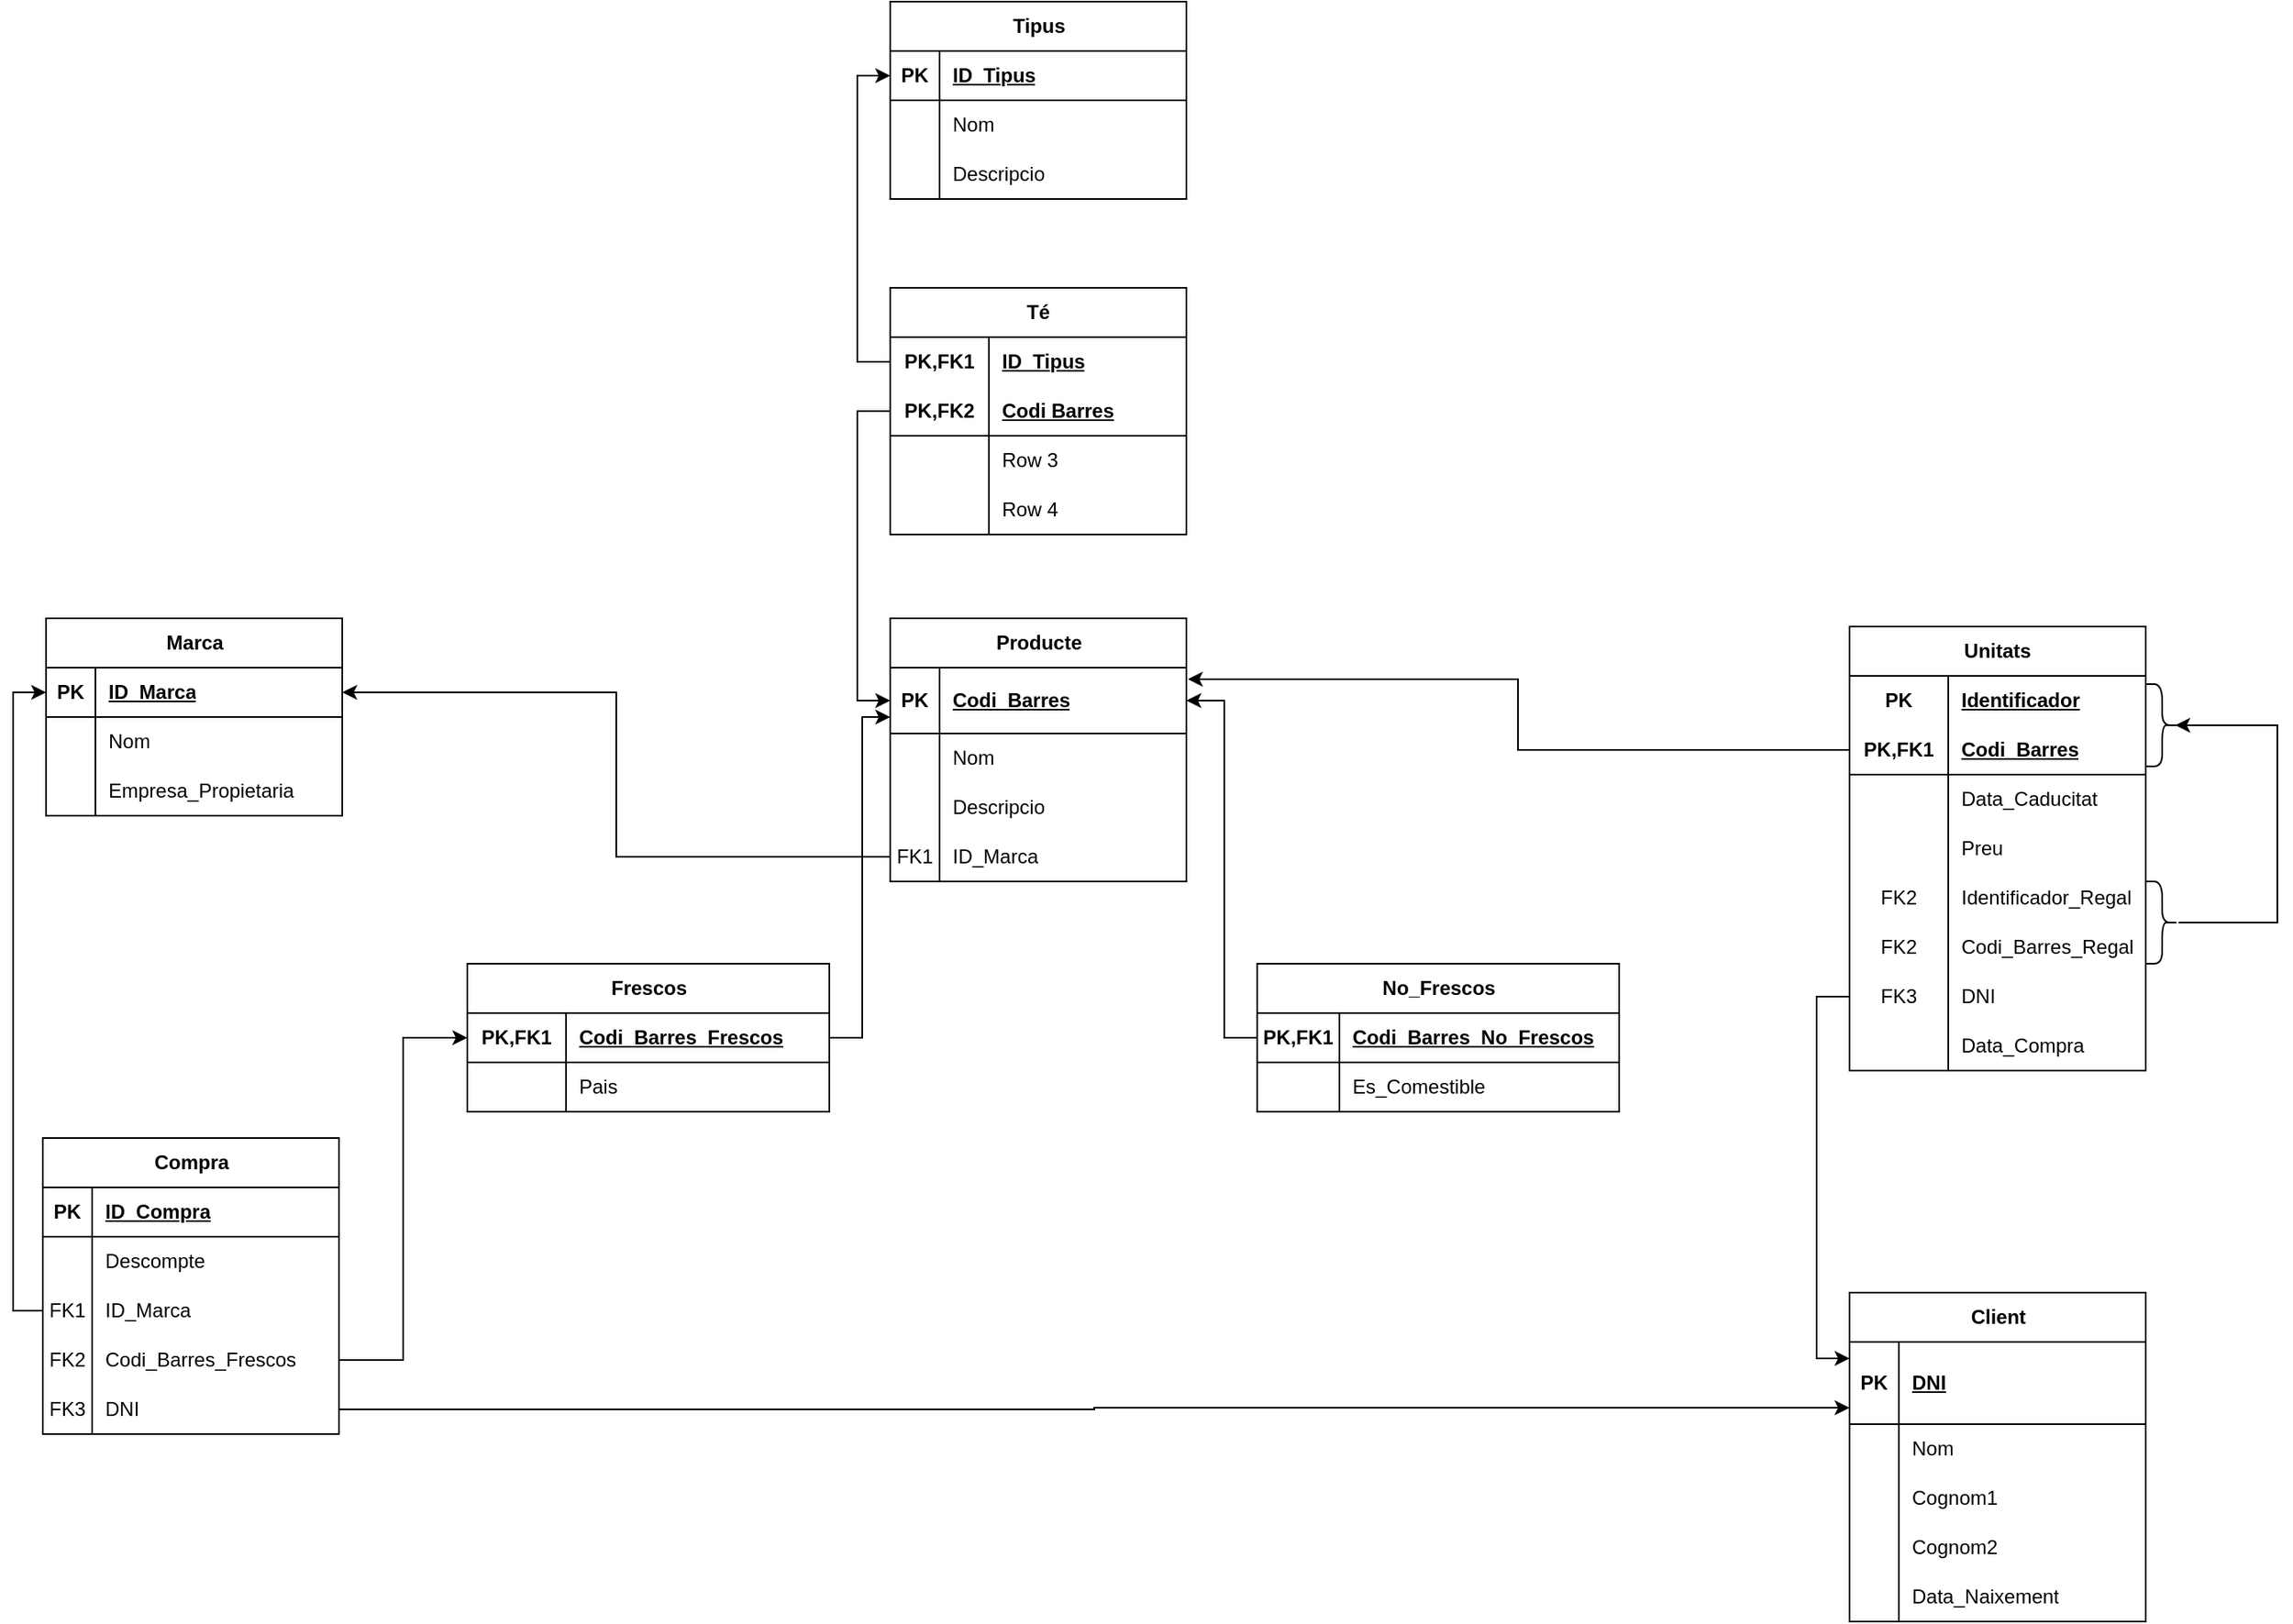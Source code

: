 <mxfile version="24.8.2">
  <diagram name="Página-1" id="UlFKsyFO9SCi6KZvI-PU">
    <mxGraphModel dx="4984" dy="2060" grid="1" gridSize="10" guides="1" tooltips="1" connect="1" arrows="1" fold="1" page="1" pageScale="1" pageWidth="827" pageHeight="1169" math="0" shadow="0">
      <root>
        <mxCell id="0" />
        <mxCell id="1" parent="0" />
        <mxCell id="qUx7Jp6f7C-0r_VuJKi5-1" value="Marca" style="shape=table;startSize=30;container=1;collapsible=1;childLayout=tableLayout;fixedRows=1;rowLines=0;fontStyle=1;align=center;resizeLast=1;html=1;" vertex="1" parent="1">
          <mxGeometry x="224" y="510" width="180" height="120" as="geometry" />
        </mxCell>
        <mxCell id="qUx7Jp6f7C-0r_VuJKi5-2" value="" style="shape=tableRow;horizontal=0;startSize=0;swimlaneHead=0;swimlaneBody=0;fillColor=none;collapsible=0;dropTarget=0;points=[[0,0.5],[1,0.5]];portConstraint=eastwest;top=0;left=0;right=0;bottom=1;" vertex="1" parent="qUx7Jp6f7C-0r_VuJKi5-1">
          <mxGeometry y="30" width="180" height="30" as="geometry" />
        </mxCell>
        <mxCell id="qUx7Jp6f7C-0r_VuJKi5-3" value="PK" style="shape=partialRectangle;connectable=0;fillColor=none;top=0;left=0;bottom=0;right=0;fontStyle=1;overflow=hidden;whiteSpace=wrap;html=1;" vertex="1" parent="qUx7Jp6f7C-0r_VuJKi5-2">
          <mxGeometry width="30" height="30" as="geometry">
            <mxRectangle width="30" height="30" as="alternateBounds" />
          </mxGeometry>
        </mxCell>
        <mxCell id="qUx7Jp6f7C-0r_VuJKi5-4" value="ID_Marca" style="shape=partialRectangle;connectable=0;fillColor=none;top=0;left=0;bottom=0;right=0;align=left;spacingLeft=6;fontStyle=5;overflow=hidden;whiteSpace=wrap;html=1;" vertex="1" parent="qUx7Jp6f7C-0r_VuJKi5-2">
          <mxGeometry x="30" width="150" height="30" as="geometry">
            <mxRectangle width="150" height="30" as="alternateBounds" />
          </mxGeometry>
        </mxCell>
        <mxCell id="qUx7Jp6f7C-0r_VuJKi5-5" value="" style="shape=tableRow;horizontal=0;startSize=0;swimlaneHead=0;swimlaneBody=0;fillColor=none;collapsible=0;dropTarget=0;points=[[0,0.5],[1,0.5]];portConstraint=eastwest;top=0;left=0;right=0;bottom=0;" vertex="1" parent="qUx7Jp6f7C-0r_VuJKi5-1">
          <mxGeometry y="60" width="180" height="30" as="geometry" />
        </mxCell>
        <mxCell id="qUx7Jp6f7C-0r_VuJKi5-6" value="" style="shape=partialRectangle;connectable=0;fillColor=none;top=0;left=0;bottom=0;right=0;editable=1;overflow=hidden;whiteSpace=wrap;html=1;" vertex="1" parent="qUx7Jp6f7C-0r_VuJKi5-5">
          <mxGeometry width="30" height="30" as="geometry">
            <mxRectangle width="30" height="30" as="alternateBounds" />
          </mxGeometry>
        </mxCell>
        <mxCell id="qUx7Jp6f7C-0r_VuJKi5-7" value="Nom" style="shape=partialRectangle;connectable=0;fillColor=none;top=0;left=0;bottom=0;right=0;align=left;spacingLeft=6;overflow=hidden;whiteSpace=wrap;html=1;" vertex="1" parent="qUx7Jp6f7C-0r_VuJKi5-5">
          <mxGeometry x="30" width="150" height="30" as="geometry">
            <mxRectangle width="150" height="30" as="alternateBounds" />
          </mxGeometry>
        </mxCell>
        <mxCell id="qUx7Jp6f7C-0r_VuJKi5-8" value="" style="shape=tableRow;horizontal=0;startSize=0;swimlaneHead=0;swimlaneBody=0;fillColor=none;collapsible=0;dropTarget=0;points=[[0,0.5],[1,0.5]];portConstraint=eastwest;top=0;left=0;right=0;bottom=0;" vertex="1" parent="qUx7Jp6f7C-0r_VuJKi5-1">
          <mxGeometry y="90" width="180" height="30" as="geometry" />
        </mxCell>
        <mxCell id="qUx7Jp6f7C-0r_VuJKi5-9" value="" style="shape=partialRectangle;connectable=0;fillColor=none;top=0;left=0;bottom=0;right=0;editable=1;overflow=hidden;whiteSpace=wrap;html=1;" vertex="1" parent="qUx7Jp6f7C-0r_VuJKi5-8">
          <mxGeometry width="30" height="30" as="geometry">
            <mxRectangle width="30" height="30" as="alternateBounds" />
          </mxGeometry>
        </mxCell>
        <mxCell id="qUx7Jp6f7C-0r_VuJKi5-10" value="Empresa_Propietaria" style="shape=partialRectangle;connectable=0;fillColor=none;top=0;left=0;bottom=0;right=0;align=left;spacingLeft=6;overflow=hidden;whiteSpace=wrap;html=1;" vertex="1" parent="qUx7Jp6f7C-0r_VuJKi5-8">
          <mxGeometry x="30" width="150" height="30" as="geometry">
            <mxRectangle width="150" height="30" as="alternateBounds" />
          </mxGeometry>
        </mxCell>
        <mxCell id="qUx7Jp6f7C-0r_VuJKi5-14" value="Producte" style="shape=table;startSize=30;container=1;collapsible=1;childLayout=tableLayout;fixedRows=1;rowLines=0;fontStyle=1;align=center;resizeLast=1;html=1;" vertex="1" parent="1">
          <mxGeometry x="737" y="510" width="180" height="160.0" as="geometry" />
        </mxCell>
        <mxCell id="qUx7Jp6f7C-0r_VuJKi5-15" value="" style="shape=tableRow;horizontal=0;startSize=0;swimlaneHead=0;swimlaneBody=0;fillColor=none;collapsible=0;dropTarget=0;points=[[0,0.5],[1,0.5]];portConstraint=eastwest;top=0;left=0;right=0;bottom=1;" vertex="1" parent="qUx7Jp6f7C-0r_VuJKi5-14">
          <mxGeometry y="30" width="180" height="40" as="geometry" />
        </mxCell>
        <mxCell id="qUx7Jp6f7C-0r_VuJKi5-16" value="PK" style="shape=partialRectangle;connectable=0;fillColor=none;top=0;left=0;bottom=0;right=0;fontStyle=1;overflow=hidden;whiteSpace=wrap;html=1;" vertex="1" parent="qUx7Jp6f7C-0r_VuJKi5-15">
          <mxGeometry width="30" height="40" as="geometry">
            <mxRectangle width="30" height="40" as="alternateBounds" />
          </mxGeometry>
        </mxCell>
        <mxCell id="qUx7Jp6f7C-0r_VuJKi5-17" value="Codi_Barres" style="shape=partialRectangle;connectable=0;fillColor=none;top=0;left=0;bottom=0;right=0;align=left;spacingLeft=6;fontStyle=5;overflow=hidden;whiteSpace=wrap;html=1;" vertex="1" parent="qUx7Jp6f7C-0r_VuJKi5-15">
          <mxGeometry x="30" width="150" height="40" as="geometry">
            <mxRectangle width="150" height="40" as="alternateBounds" />
          </mxGeometry>
        </mxCell>
        <mxCell id="qUx7Jp6f7C-0r_VuJKi5-18" value="" style="shape=tableRow;horizontal=0;startSize=0;swimlaneHead=0;swimlaneBody=0;fillColor=none;collapsible=0;dropTarget=0;points=[[0,0.5],[1,0.5]];portConstraint=eastwest;top=0;left=0;right=0;bottom=0;" vertex="1" parent="qUx7Jp6f7C-0r_VuJKi5-14">
          <mxGeometry y="70" width="180" height="30" as="geometry" />
        </mxCell>
        <mxCell id="qUx7Jp6f7C-0r_VuJKi5-19" value="" style="shape=partialRectangle;connectable=0;fillColor=none;top=0;left=0;bottom=0;right=0;editable=1;overflow=hidden;whiteSpace=wrap;html=1;" vertex="1" parent="qUx7Jp6f7C-0r_VuJKi5-18">
          <mxGeometry width="30" height="30" as="geometry">
            <mxRectangle width="30" height="30" as="alternateBounds" />
          </mxGeometry>
        </mxCell>
        <mxCell id="qUx7Jp6f7C-0r_VuJKi5-20" value="Nom" style="shape=partialRectangle;connectable=0;fillColor=none;top=0;left=0;bottom=0;right=0;align=left;spacingLeft=6;overflow=hidden;whiteSpace=wrap;html=1;" vertex="1" parent="qUx7Jp6f7C-0r_VuJKi5-18">
          <mxGeometry x="30" width="150" height="30" as="geometry">
            <mxRectangle width="150" height="30" as="alternateBounds" />
          </mxGeometry>
        </mxCell>
        <mxCell id="qUx7Jp6f7C-0r_VuJKi5-21" value="" style="shape=tableRow;horizontal=0;startSize=0;swimlaneHead=0;swimlaneBody=0;fillColor=none;collapsible=0;dropTarget=0;points=[[0,0.5],[1,0.5]];portConstraint=eastwest;top=0;left=0;right=0;bottom=0;" vertex="1" parent="qUx7Jp6f7C-0r_VuJKi5-14">
          <mxGeometry y="100" width="180" height="30" as="geometry" />
        </mxCell>
        <mxCell id="qUx7Jp6f7C-0r_VuJKi5-22" value="" style="shape=partialRectangle;connectable=0;fillColor=none;top=0;left=0;bottom=0;right=0;editable=1;overflow=hidden;whiteSpace=wrap;html=1;" vertex="1" parent="qUx7Jp6f7C-0r_VuJKi5-21">
          <mxGeometry width="30" height="30" as="geometry">
            <mxRectangle width="30" height="30" as="alternateBounds" />
          </mxGeometry>
        </mxCell>
        <mxCell id="qUx7Jp6f7C-0r_VuJKi5-23" value="Descripcio" style="shape=partialRectangle;connectable=0;fillColor=none;top=0;left=0;bottom=0;right=0;align=left;spacingLeft=6;overflow=hidden;whiteSpace=wrap;html=1;" vertex="1" parent="qUx7Jp6f7C-0r_VuJKi5-21">
          <mxGeometry x="30" width="150" height="30" as="geometry">
            <mxRectangle width="150" height="30" as="alternateBounds" />
          </mxGeometry>
        </mxCell>
        <mxCell id="qUx7Jp6f7C-0r_VuJKi5-27" value="" style="shape=tableRow;horizontal=0;startSize=0;swimlaneHead=0;swimlaneBody=0;fillColor=none;collapsible=0;dropTarget=0;points=[[0,0.5],[1,0.5]];portConstraint=eastwest;top=0;left=0;right=0;bottom=0;" vertex="1" parent="qUx7Jp6f7C-0r_VuJKi5-14">
          <mxGeometry y="130" width="180" height="30" as="geometry" />
        </mxCell>
        <mxCell id="qUx7Jp6f7C-0r_VuJKi5-28" value="FK1" style="shape=partialRectangle;connectable=0;fillColor=none;top=0;left=0;bottom=0;right=0;editable=1;overflow=hidden;whiteSpace=wrap;html=1;" vertex="1" parent="qUx7Jp6f7C-0r_VuJKi5-27">
          <mxGeometry width="30" height="30" as="geometry">
            <mxRectangle width="30" height="30" as="alternateBounds" />
          </mxGeometry>
        </mxCell>
        <mxCell id="qUx7Jp6f7C-0r_VuJKi5-29" value="ID_Marca" style="shape=partialRectangle;connectable=0;fillColor=none;top=0;left=0;bottom=0;right=0;align=left;spacingLeft=6;overflow=hidden;whiteSpace=wrap;html=1;" vertex="1" parent="qUx7Jp6f7C-0r_VuJKi5-27">
          <mxGeometry x="30" width="150" height="30" as="geometry">
            <mxRectangle width="150" height="30" as="alternateBounds" />
          </mxGeometry>
        </mxCell>
        <mxCell id="qUx7Jp6f7C-0r_VuJKi5-30" style="edgeStyle=orthogonalEdgeStyle;rounded=0;orthogonalLoop=1;jettySize=auto;html=1;entryX=1;entryY=0.5;entryDx=0;entryDy=0;" edge="1" parent="1" source="qUx7Jp6f7C-0r_VuJKi5-27" target="qUx7Jp6f7C-0r_VuJKi5-2">
          <mxGeometry relative="1" as="geometry" />
        </mxCell>
        <mxCell id="qUx7Jp6f7C-0r_VuJKi5-31" value="Tipus" style="shape=table;startSize=30;container=1;collapsible=1;childLayout=tableLayout;fixedRows=1;rowLines=0;fontStyle=1;align=center;resizeLast=1;html=1;" vertex="1" parent="1">
          <mxGeometry x="737" y="135" width="180" height="120" as="geometry" />
        </mxCell>
        <mxCell id="qUx7Jp6f7C-0r_VuJKi5-32" value="" style="shape=tableRow;horizontal=0;startSize=0;swimlaneHead=0;swimlaneBody=0;fillColor=none;collapsible=0;dropTarget=0;points=[[0,0.5],[1,0.5]];portConstraint=eastwest;top=0;left=0;right=0;bottom=1;" vertex="1" parent="qUx7Jp6f7C-0r_VuJKi5-31">
          <mxGeometry y="30" width="180" height="30" as="geometry" />
        </mxCell>
        <mxCell id="qUx7Jp6f7C-0r_VuJKi5-33" value="PK" style="shape=partialRectangle;connectable=0;fillColor=none;top=0;left=0;bottom=0;right=0;fontStyle=1;overflow=hidden;whiteSpace=wrap;html=1;" vertex="1" parent="qUx7Jp6f7C-0r_VuJKi5-32">
          <mxGeometry width="30" height="30" as="geometry">
            <mxRectangle width="30" height="30" as="alternateBounds" />
          </mxGeometry>
        </mxCell>
        <mxCell id="qUx7Jp6f7C-0r_VuJKi5-34" value="ID_Tipus" style="shape=partialRectangle;connectable=0;fillColor=none;top=0;left=0;bottom=0;right=0;align=left;spacingLeft=6;fontStyle=5;overflow=hidden;whiteSpace=wrap;html=1;" vertex="1" parent="qUx7Jp6f7C-0r_VuJKi5-32">
          <mxGeometry x="30" width="150" height="30" as="geometry">
            <mxRectangle width="150" height="30" as="alternateBounds" />
          </mxGeometry>
        </mxCell>
        <mxCell id="qUx7Jp6f7C-0r_VuJKi5-35" value="" style="shape=tableRow;horizontal=0;startSize=0;swimlaneHead=0;swimlaneBody=0;fillColor=none;collapsible=0;dropTarget=0;points=[[0,0.5],[1,0.5]];portConstraint=eastwest;top=0;left=0;right=0;bottom=0;" vertex="1" parent="qUx7Jp6f7C-0r_VuJKi5-31">
          <mxGeometry y="60" width="180" height="30" as="geometry" />
        </mxCell>
        <mxCell id="qUx7Jp6f7C-0r_VuJKi5-36" value="" style="shape=partialRectangle;connectable=0;fillColor=none;top=0;left=0;bottom=0;right=0;editable=1;overflow=hidden;whiteSpace=wrap;html=1;" vertex="1" parent="qUx7Jp6f7C-0r_VuJKi5-35">
          <mxGeometry width="30" height="30" as="geometry">
            <mxRectangle width="30" height="30" as="alternateBounds" />
          </mxGeometry>
        </mxCell>
        <mxCell id="qUx7Jp6f7C-0r_VuJKi5-37" value="Nom" style="shape=partialRectangle;connectable=0;fillColor=none;top=0;left=0;bottom=0;right=0;align=left;spacingLeft=6;overflow=hidden;whiteSpace=wrap;html=1;" vertex="1" parent="qUx7Jp6f7C-0r_VuJKi5-35">
          <mxGeometry x="30" width="150" height="30" as="geometry">
            <mxRectangle width="150" height="30" as="alternateBounds" />
          </mxGeometry>
        </mxCell>
        <mxCell id="qUx7Jp6f7C-0r_VuJKi5-38" value="" style="shape=tableRow;horizontal=0;startSize=0;swimlaneHead=0;swimlaneBody=0;fillColor=none;collapsible=0;dropTarget=0;points=[[0,0.5],[1,0.5]];portConstraint=eastwest;top=0;left=0;right=0;bottom=0;" vertex="1" parent="qUx7Jp6f7C-0r_VuJKi5-31">
          <mxGeometry y="90" width="180" height="30" as="geometry" />
        </mxCell>
        <mxCell id="qUx7Jp6f7C-0r_VuJKi5-39" value="" style="shape=partialRectangle;connectable=0;fillColor=none;top=0;left=0;bottom=0;right=0;editable=1;overflow=hidden;whiteSpace=wrap;html=1;" vertex="1" parent="qUx7Jp6f7C-0r_VuJKi5-38">
          <mxGeometry width="30" height="30" as="geometry">
            <mxRectangle width="30" height="30" as="alternateBounds" />
          </mxGeometry>
        </mxCell>
        <mxCell id="qUx7Jp6f7C-0r_VuJKi5-40" value="Descripcio" style="shape=partialRectangle;connectable=0;fillColor=none;top=0;left=0;bottom=0;right=0;align=left;spacingLeft=6;overflow=hidden;whiteSpace=wrap;html=1;" vertex="1" parent="qUx7Jp6f7C-0r_VuJKi5-38">
          <mxGeometry x="30" width="150" height="30" as="geometry">
            <mxRectangle width="150" height="30" as="alternateBounds" />
          </mxGeometry>
        </mxCell>
        <mxCell id="qUx7Jp6f7C-0r_VuJKi5-44" value="Té" style="shape=table;startSize=30;container=1;collapsible=1;childLayout=tableLayout;fixedRows=1;rowLines=0;fontStyle=1;align=center;resizeLast=1;html=1;whiteSpace=wrap;" vertex="1" parent="1">
          <mxGeometry x="737" y="309" width="180" height="150" as="geometry" />
        </mxCell>
        <mxCell id="qUx7Jp6f7C-0r_VuJKi5-45" value="" style="shape=tableRow;horizontal=0;startSize=0;swimlaneHead=0;swimlaneBody=0;fillColor=none;collapsible=0;dropTarget=0;points=[[0,0.5],[1,0.5]];portConstraint=eastwest;top=0;left=0;right=0;bottom=0;html=1;" vertex="1" parent="qUx7Jp6f7C-0r_VuJKi5-44">
          <mxGeometry y="30" width="180" height="30" as="geometry" />
        </mxCell>
        <mxCell id="qUx7Jp6f7C-0r_VuJKi5-46" value="PK,FK1" style="shape=partialRectangle;connectable=0;fillColor=none;top=0;left=0;bottom=0;right=0;fontStyle=1;overflow=hidden;html=1;whiteSpace=wrap;" vertex="1" parent="qUx7Jp6f7C-0r_VuJKi5-45">
          <mxGeometry width="60" height="30" as="geometry">
            <mxRectangle width="60" height="30" as="alternateBounds" />
          </mxGeometry>
        </mxCell>
        <mxCell id="qUx7Jp6f7C-0r_VuJKi5-47" value="ID_Tipus" style="shape=partialRectangle;connectable=0;fillColor=none;top=0;left=0;bottom=0;right=0;align=left;spacingLeft=6;fontStyle=5;overflow=hidden;html=1;whiteSpace=wrap;" vertex="1" parent="qUx7Jp6f7C-0r_VuJKi5-45">
          <mxGeometry x="60" width="120" height="30" as="geometry">
            <mxRectangle width="120" height="30" as="alternateBounds" />
          </mxGeometry>
        </mxCell>
        <mxCell id="qUx7Jp6f7C-0r_VuJKi5-48" value="" style="shape=tableRow;horizontal=0;startSize=0;swimlaneHead=0;swimlaneBody=0;fillColor=none;collapsible=0;dropTarget=0;points=[[0,0.5],[1,0.5]];portConstraint=eastwest;top=0;left=0;right=0;bottom=1;html=1;" vertex="1" parent="qUx7Jp6f7C-0r_VuJKi5-44">
          <mxGeometry y="60" width="180" height="30" as="geometry" />
        </mxCell>
        <mxCell id="qUx7Jp6f7C-0r_VuJKi5-49" value="PK,FK2" style="shape=partialRectangle;connectable=0;fillColor=none;top=0;left=0;bottom=0;right=0;fontStyle=1;overflow=hidden;html=1;whiteSpace=wrap;" vertex="1" parent="qUx7Jp6f7C-0r_VuJKi5-48">
          <mxGeometry width="60" height="30" as="geometry">
            <mxRectangle width="60" height="30" as="alternateBounds" />
          </mxGeometry>
        </mxCell>
        <mxCell id="qUx7Jp6f7C-0r_VuJKi5-50" value="Codi Barres" style="shape=partialRectangle;connectable=0;fillColor=none;top=0;left=0;bottom=0;right=0;align=left;spacingLeft=6;fontStyle=5;overflow=hidden;html=1;whiteSpace=wrap;" vertex="1" parent="qUx7Jp6f7C-0r_VuJKi5-48">
          <mxGeometry x="60" width="120" height="30" as="geometry">
            <mxRectangle width="120" height="30" as="alternateBounds" />
          </mxGeometry>
        </mxCell>
        <mxCell id="qUx7Jp6f7C-0r_VuJKi5-51" value="" style="shape=tableRow;horizontal=0;startSize=0;swimlaneHead=0;swimlaneBody=0;fillColor=none;collapsible=0;dropTarget=0;points=[[0,0.5],[1,0.5]];portConstraint=eastwest;top=0;left=0;right=0;bottom=0;html=1;" vertex="1" parent="qUx7Jp6f7C-0r_VuJKi5-44">
          <mxGeometry y="90" width="180" height="30" as="geometry" />
        </mxCell>
        <mxCell id="qUx7Jp6f7C-0r_VuJKi5-52" value="" style="shape=partialRectangle;connectable=0;fillColor=none;top=0;left=0;bottom=0;right=0;editable=1;overflow=hidden;html=1;whiteSpace=wrap;" vertex="1" parent="qUx7Jp6f7C-0r_VuJKi5-51">
          <mxGeometry width="60" height="30" as="geometry">
            <mxRectangle width="60" height="30" as="alternateBounds" />
          </mxGeometry>
        </mxCell>
        <mxCell id="qUx7Jp6f7C-0r_VuJKi5-53" value="Row 3" style="shape=partialRectangle;connectable=0;fillColor=none;top=0;left=0;bottom=0;right=0;align=left;spacingLeft=6;overflow=hidden;html=1;whiteSpace=wrap;" vertex="1" parent="qUx7Jp6f7C-0r_VuJKi5-51">
          <mxGeometry x="60" width="120" height="30" as="geometry">
            <mxRectangle width="120" height="30" as="alternateBounds" />
          </mxGeometry>
        </mxCell>
        <mxCell id="qUx7Jp6f7C-0r_VuJKi5-54" value="" style="shape=tableRow;horizontal=0;startSize=0;swimlaneHead=0;swimlaneBody=0;fillColor=none;collapsible=0;dropTarget=0;points=[[0,0.5],[1,0.5]];portConstraint=eastwest;top=0;left=0;right=0;bottom=0;html=1;" vertex="1" parent="qUx7Jp6f7C-0r_VuJKi5-44">
          <mxGeometry y="120" width="180" height="30" as="geometry" />
        </mxCell>
        <mxCell id="qUx7Jp6f7C-0r_VuJKi5-55" value="" style="shape=partialRectangle;connectable=0;fillColor=none;top=0;left=0;bottom=0;right=0;editable=1;overflow=hidden;html=1;whiteSpace=wrap;" vertex="1" parent="qUx7Jp6f7C-0r_VuJKi5-54">
          <mxGeometry width="60" height="30" as="geometry">
            <mxRectangle width="60" height="30" as="alternateBounds" />
          </mxGeometry>
        </mxCell>
        <mxCell id="qUx7Jp6f7C-0r_VuJKi5-56" value="Row 4" style="shape=partialRectangle;connectable=0;fillColor=none;top=0;left=0;bottom=0;right=0;align=left;spacingLeft=6;overflow=hidden;html=1;whiteSpace=wrap;" vertex="1" parent="qUx7Jp6f7C-0r_VuJKi5-54">
          <mxGeometry x="60" width="120" height="30" as="geometry">
            <mxRectangle width="120" height="30" as="alternateBounds" />
          </mxGeometry>
        </mxCell>
        <mxCell id="qUx7Jp6f7C-0r_VuJKi5-57" style="edgeStyle=orthogonalEdgeStyle;rounded=0;orthogonalLoop=1;jettySize=auto;html=1;entryX=0;entryY=0.5;entryDx=0;entryDy=0;" edge="1" parent="1" source="qUx7Jp6f7C-0r_VuJKi5-45" target="qUx7Jp6f7C-0r_VuJKi5-32">
          <mxGeometry relative="1" as="geometry" />
        </mxCell>
        <mxCell id="qUx7Jp6f7C-0r_VuJKi5-59" value="Frescos" style="shape=table;startSize=30;container=1;collapsible=1;childLayout=tableLayout;fixedRows=1;rowLines=0;fontStyle=1;align=center;resizeLast=1;html=1;" vertex="1" parent="1">
          <mxGeometry x="480" y="720" width="220" height="90" as="geometry" />
        </mxCell>
        <mxCell id="qUx7Jp6f7C-0r_VuJKi5-60" value="" style="shape=tableRow;horizontal=0;startSize=0;swimlaneHead=0;swimlaneBody=0;fillColor=none;collapsible=0;dropTarget=0;points=[[0,0.5],[1,0.5]];portConstraint=eastwest;top=0;left=0;right=0;bottom=1;" vertex="1" parent="qUx7Jp6f7C-0r_VuJKi5-59">
          <mxGeometry y="30" width="220" height="30" as="geometry" />
        </mxCell>
        <mxCell id="qUx7Jp6f7C-0r_VuJKi5-61" value="PK,FK1" style="shape=partialRectangle;connectable=0;fillColor=none;top=0;left=0;bottom=0;right=0;fontStyle=1;overflow=hidden;whiteSpace=wrap;html=1;" vertex="1" parent="qUx7Jp6f7C-0r_VuJKi5-60">
          <mxGeometry width="60" height="30" as="geometry">
            <mxRectangle width="60" height="30" as="alternateBounds" />
          </mxGeometry>
        </mxCell>
        <mxCell id="qUx7Jp6f7C-0r_VuJKi5-62" value="Codi_Barres_Frescos" style="shape=partialRectangle;connectable=0;fillColor=none;top=0;left=0;bottom=0;right=0;align=left;spacingLeft=6;fontStyle=5;overflow=hidden;whiteSpace=wrap;html=1;" vertex="1" parent="qUx7Jp6f7C-0r_VuJKi5-60">
          <mxGeometry x="60" width="160" height="30" as="geometry">
            <mxRectangle width="160" height="30" as="alternateBounds" />
          </mxGeometry>
        </mxCell>
        <mxCell id="qUx7Jp6f7C-0r_VuJKi5-63" value="" style="shape=tableRow;horizontal=0;startSize=0;swimlaneHead=0;swimlaneBody=0;fillColor=none;collapsible=0;dropTarget=0;points=[[0,0.5],[1,0.5]];portConstraint=eastwest;top=0;left=0;right=0;bottom=0;" vertex="1" parent="qUx7Jp6f7C-0r_VuJKi5-59">
          <mxGeometry y="60" width="220" height="30" as="geometry" />
        </mxCell>
        <mxCell id="qUx7Jp6f7C-0r_VuJKi5-64" value="" style="shape=partialRectangle;connectable=0;fillColor=none;top=0;left=0;bottom=0;right=0;editable=1;overflow=hidden;whiteSpace=wrap;html=1;" vertex="1" parent="qUx7Jp6f7C-0r_VuJKi5-63">
          <mxGeometry width="60" height="30" as="geometry">
            <mxRectangle width="60" height="30" as="alternateBounds" />
          </mxGeometry>
        </mxCell>
        <mxCell id="qUx7Jp6f7C-0r_VuJKi5-65" value="Pais" style="shape=partialRectangle;connectable=0;fillColor=none;top=0;left=0;bottom=0;right=0;align=left;spacingLeft=6;overflow=hidden;whiteSpace=wrap;html=1;" vertex="1" parent="qUx7Jp6f7C-0r_VuJKi5-63">
          <mxGeometry x="60" width="160" height="30" as="geometry">
            <mxRectangle width="160" height="30" as="alternateBounds" />
          </mxGeometry>
        </mxCell>
        <mxCell id="qUx7Jp6f7C-0r_VuJKi5-105" style="edgeStyle=orthogonalEdgeStyle;rounded=0;orthogonalLoop=1;jettySize=auto;html=1;entryX=1;entryY=0.5;entryDx=0;entryDy=0;" edge="1" parent="1" source="qUx7Jp6f7C-0r_VuJKi5-85" target="qUx7Jp6f7C-0r_VuJKi5-15">
          <mxGeometry relative="1" as="geometry">
            <Array as="points">
              <mxPoint x="940" y="765" />
              <mxPoint x="940" y="560" />
            </Array>
          </mxGeometry>
        </mxCell>
        <mxCell id="qUx7Jp6f7C-0r_VuJKi5-85" value="No_Frescos" style="shape=table;startSize=30;container=1;collapsible=1;childLayout=tableLayout;fixedRows=1;rowLines=0;fontStyle=1;align=center;resizeLast=1;html=1;" vertex="1" parent="1">
          <mxGeometry x="960" y="720" width="220" height="90" as="geometry" />
        </mxCell>
        <mxCell id="qUx7Jp6f7C-0r_VuJKi5-86" value="" style="shape=tableRow;horizontal=0;startSize=0;swimlaneHead=0;swimlaneBody=0;fillColor=none;collapsible=0;dropTarget=0;points=[[0,0.5],[1,0.5]];portConstraint=eastwest;top=0;left=0;right=0;bottom=1;" vertex="1" parent="qUx7Jp6f7C-0r_VuJKi5-85">
          <mxGeometry y="30" width="220" height="30" as="geometry" />
        </mxCell>
        <mxCell id="qUx7Jp6f7C-0r_VuJKi5-87" value="PK,FK1" style="shape=partialRectangle;connectable=0;fillColor=none;top=0;left=0;bottom=0;right=0;fontStyle=1;overflow=hidden;whiteSpace=wrap;html=1;" vertex="1" parent="qUx7Jp6f7C-0r_VuJKi5-86">
          <mxGeometry width="50.0" height="30" as="geometry">
            <mxRectangle width="50.0" height="30" as="alternateBounds" />
          </mxGeometry>
        </mxCell>
        <mxCell id="qUx7Jp6f7C-0r_VuJKi5-88" value="Codi_Barres_No_Frescos" style="shape=partialRectangle;connectable=0;fillColor=none;top=0;left=0;bottom=0;right=0;align=left;spacingLeft=6;fontStyle=5;overflow=hidden;whiteSpace=wrap;html=1;" vertex="1" parent="qUx7Jp6f7C-0r_VuJKi5-86">
          <mxGeometry x="50.0" width="170.0" height="30" as="geometry">
            <mxRectangle width="170.0" height="30" as="alternateBounds" />
          </mxGeometry>
        </mxCell>
        <mxCell id="qUx7Jp6f7C-0r_VuJKi5-89" value="" style="shape=tableRow;horizontal=0;startSize=0;swimlaneHead=0;swimlaneBody=0;fillColor=none;collapsible=0;dropTarget=0;points=[[0,0.5],[1,0.5]];portConstraint=eastwest;top=0;left=0;right=0;bottom=0;" vertex="1" parent="qUx7Jp6f7C-0r_VuJKi5-85">
          <mxGeometry y="60" width="220" height="30" as="geometry" />
        </mxCell>
        <mxCell id="qUx7Jp6f7C-0r_VuJKi5-90" value="" style="shape=partialRectangle;connectable=0;fillColor=none;top=0;left=0;bottom=0;right=0;editable=1;overflow=hidden;whiteSpace=wrap;html=1;" vertex="1" parent="qUx7Jp6f7C-0r_VuJKi5-89">
          <mxGeometry width="50.0" height="30" as="geometry">
            <mxRectangle width="50.0" height="30" as="alternateBounds" />
          </mxGeometry>
        </mxCell>
        <mxCell id="qUx7Jp6f7C-0r_VuJKi5-91" value="Es_Comestible" style="shape=partialRectangle;connectable=0;fillColor=none;top=0;left=0;bottom=0;right=0;align=left;spacingLeft=6;overflow=hidden;whiteSpace=wrap;html=1;" vertex="1" parent="qUx7Jp6f7C-0r_VuJKi5-89">
          <mxGeometry x="50.0" width="170.0" height="30" as="geometry">
            <mxRectangle width="170.0" height="30" as="alternateBounds" />
          </mxGeometry>
        </mxCell>
        <mxCell id="qUx7Jp6f7C-0r_VuJKi5-103" style="edgeStyle=orthogonalEdgeStyle;rounded=0;orthogonalLoop=1;jettySize=auto;html=1;" edge="1" parent="1" source="qUx7Jp6f7C-0r_VuJKi5-60" target="qUx7Jp6f7C-0r_VuJKi5-15">
          <mxGeometry relative="1" as="geometry">
            <Array as="points">
              <mxPoint x="720" y="765" />
              <mxPoint x="720" y="570" />
            </Array>
          </mxGeometry>
        </mxCell>
        <mxCell id="qUx7Jp6f7C-0r_VuJKi5-104" style="edgeStyle=orthogonalEdgeStyle;rounded=0;orthogonalLoop=1;jettySize=auto;html=1;entryX=0;entryY=0.5;entryDx=0;entryDy=0;" edge="1" parent="1" source="qUx7Jp6f7C-0r_VuJKi5-48" target="qUx7Jp6f7C-0r_VuJKi5-15">
          <mxGeometry relative="1" as="geometry" />
        </mxCell>
        <mxCell id="qUx7Jp6f7C-0r_VuJKi5-120" value="Unitats" style="shape=table;startSize=30;container=1;collapsible=1;childLayout=tableLayout;fixedRows=1;rowLines=0;fontStyle=1;align=center;resizeLast=1;html=1;whiteSpace=wrap;" vertex="1" parent="1">
          <mxGeometry x="1320" y="515" width="180" height="270" as="geometry" />
        </mxCell>
        <mxCell id="qUx7Jp6f7C-0r_VuJKi5-121" value="" style="shape=tableRow;horizontal=0;startSize=0;swimlaneHead=0;swimlaneBody=0;fillColor=none;collapsible=0;dropTarget=0;points=[[0,0.5],[1,0.5]];portConstraint=eastwest;top=0;left=0;right=0;bottom=0;html=1;" vertex="1" parent="qUx7Jp6f7C-0r_VuJKi5-120">
          <mxGeometry y="30" width="180" height="30" as="geometry" />
        </mxCell>
        <mxCell id="qUx7Jp6f7C-0r_VuJKi5-122" value="PK" style="shape=partialRectangle;connectable=0;fillColor=none;top=0;left=0;bottom=0;right=0;fontStyle=1;overflow=hidden;html=1;whiteSpace=wrap;" vertex="1" parent="qUx7Jp6f7C-0r_VuJKi5-121">
          <mxGeometry width="60" height="30" as="geometry">
            <mxRectangle width="60" height="30" as="alternateBounds" />
          </mxGeometry>
        </mxCell>
        <mxCell id="qUx7Jp6f7C-0r_VuJKi5-123" value="Identificador" style="shape=partialRectangle;connectable=0;fillColor=none;top=0;left=0;bottom=0;right=0;align=left;spacingLeft=6;fontStyle=5;overflow=hidden;html=1;whiteSpace=wrap;" vertex="1" parent="qUx7Jp6f7C-0r_VuJKi5-121">
          <mxGeometry x="60" width="120" height="30" as="geometry">
            <mxRectangle width="120" height="30" as="alternateBounds" />
          </mxGeometry>
        </mxCell>
        <mxCell id="qUx7Jp6f7C-0r_VuJKi5-124" value="" style="shape=tableRow;horizontal=0;startSize=0;swimlaneHead=0;swimlaneBody=0;fillColor=none;collapsible=0;dropTarget=0;points=[[0,0.5],[1,0.5]];portConstraint=eastwest;top=0;left=0;right=0;bottom=1;html=1;" vertex="1" parent="qUx7Jp6f7C-0r_VuJKi5-120">
          <mxGeometry y="60" width="180" height="30" as="geometry" />
        </mxCell>
        <mxCell id="qUx7Jp6f7C-0r_VuJKi5-125" value="PK,FK1" style="shape=partialRectangle;connectable=0;fillColor=none;top=0;left=0;bottom=0;right=0;fontStyle=1;overflow=hidden;html=1;whiteSpace=wrap;" vertex="1" parent="qUx7Jp6f7C-0r_VuJKi5-124">
          <mxGeometry width="60" height="30" as="geometry">
            <mxRectangle width="60" height="30" as="alternateBounds" />
          </mxGeometry>
        </mxCell>
        <mxCell id="qUx7Jp6f7C-0r_VuJKi5-126" value="Codi_Barres" style="shape=partialRectangle;connectable=0;fillColor=none;top=0;left=0;bottom=0;right=0;align=left;spacingLeft=6;fontStyle=5;overflow=hidden;html=1;whiteSpace=wrap;" vertex="1" parent="qUx7Jp6f7C-0r_VuJKi5-124">
          <mxGeometry x="60" width="120" height="30" as="geometry">
            <mxRectangle width="120" height="30" as="alternateBounds" />
          </mxGeometry>
        </mxCell>
        <mxCell id="qUx7Jp6f7C-0r_VuJKi5-127" value="" style="shape=tableRow;horizontal=0;startSize=0;swimlaneHead=0;swimlaneBody=0;fillColor=none;collapsible=0;dropTarget=0;points=[[0,0.5],[1,0.5]];portConstraint=eastwest;top=0;left=0;right=0;bottom=0;html=1;" vertex="1" parent="qUx7Jp6f7C-0r_VuJKi5-120">
          <mxGeometry y="90" width="180" height="30" as="geometry" />
        </mxCell>
        <mxCell id="qUx7Jp6f7C-0r_VuJKi5-128" value="" style="shape=partialRectangle;connectable=0;fillColor=none;top=0;left=0;bottom=0;right=0;editable=1;overflow=hidden;html=1;whiteSpace=wrap;" vertex="1" parent="qUx7Jp6f7C-0r_VuJKi5-127">
          <mxGeometry width="60" height="30" as="geometry">
            <mxRectangle width="60" height="30" as="alternateBounds" />
          </mxGeometry>
        </mxCell>
        <mxCell id="qUx7Jp6f7C-0r_VuJKi5-129" value="Data_Caducitat" style="shape=partialRectangle;connectable=0;fillColor=none;top=0;left=0;bottom=0;right=0;align=left;spacingLeft=6;overflow=hidden;html=1;whiteSpace=wrap;" vertex="1" parent="qUx7Jp6f7C-0r_VuJKi5-127">
          <mxGeometry x="60" width="120" height="30" as="geometry">
            <mxRectangle width="120" height="30" as="alternateBounds" />
          </mxGeometry>
        </mxCell>
        <mxCell id="qUx7Jp6f7C-0r_VuJKi5-130" value="" style="shape=tableRow;horizontal=0;startSize=0;swimlaneHead=0;swimlaneBody=0;fillColor=none;collapsible=0;dropTarget=0;points=[[0,0.5],[1,0.5]];portConstraint=eastwest;top=0;left=0;right=0;bottom=0;html=1;" vertex="1" parent="qUx7Jp6f7C-0r_VuJKi5-120">
          <mxGeometry y="120" width="180" height="30" as="geometry" />
        </mxCell>
        <mxCell id="qUx7Jp6f7C-0r_VuJKi5-131" value="" style="shape=partialRectangle;connectable=0;fillColor=none;top=0;left=0;bottom=0;right=0;editable=1;overflow=hidden;html=1;whiteSpace=wrap;" vertex="1" parent="qUx7Jp6f7C-0r_VuJKi5-130">
          <mxGeometry width="60" height="30" as="geometry">
            <mxRectangle width="60" height="30" as="alternateBounds" />
          </mxGeometry>
        </mxCell>
        <mxCell id="qUx7Jp6f7C-0r_VuJKi5-132" value="Preu" style="shape=partialRectangle;connectable=0;fillColor=none;top=0;left=0;bottom=0;right=0;align=left;spacingLeft=6;overflow=hidden;html=1;whiteSpace=wrap;" vertex="1" parent="qUx7Jp6f7C-0r_VuJKi5-130">
          <mxGeometry x="60" width="120" height="30" as="geometry">
            <mxRectangle width="120" height="30" as="alternateBounds" />
          </mxGeometry>
        </mxCell>
        <mxCell id="qUx7Jp6f7C-0r_VuJKi5-133" value="" style="shape=tableRow;horizontal=0;startSize=0;swimlaneHead=0;swimlaneBody=0;fillColor=none;collapsible=0;dropTarget=0;points=[[0,0.5],[1,0.5]];portConstraint=eastwest;top=0;left=0;right=0;bottom=0;html=1;" vertex="1" parent="qUx7Jp6f7C-0r_VuJKi5-120">
          <mxGeometry y="150" width="180" height="30" as="geometry" />
        </mxCell>
        <mxCell id="qUx7Jp6f7C-0r_VuJKi5-134" value="FK2" style="shape=partialRectangle;connectable=0;fillColor=none;top=0;left=0;bottom=0;right=0;editable=1;overflow=hidden;html=1;whiteSpace=wrap;" vertex="1" parent="qUx7Jp6f7C-0r_VuJKi5-133">
          <mxGeometry width="60" height="30" as="geometry">
            <mxRectangle width="60" height="30" as="alternateBounds" />
          </mxGeometry>
        </mxCell>
        <mxCell id="qUx7Jp6f7C-0r_VuJKi5-135" value="Identificador_Regal" style="shape=partialRectangle;connectable=0;fillColor=none;top=0;left=0;bottom=0;right=0;align=left;spacingLeft=6;overflow=hidden;html=1;whiteSpace=wrap;" vertex="1" parent="qUx7Jp6f7C-0r_VuJKi5-133">
          <mxGeometry x="60" width="120" height="30" as="geometry">
            <mxRectangle width="120" height="30" as="alternateBounds" />
          </mxGeometry>
        </mxCell>
        <mxCell id="qUx7Jp6f7C-0r_VuJKi5-136" value="" style="shape=tableRow;horizontal=0;startSize=0;swimlaneHead=0;swimlaneBody=0;fillColor=none;collapsible=0;dropTarget=0;points=[[0,0.5],[1,0.5]];portConstraint=eastwest;top=0;left=0;right=0;bottom=0;html=1;" vertex="1" parent="qUx7Jp6f7C-0r_VuJKi5-120">
          <mxGeometry y="180" width="180" height="30" as="geometry" />
        </mxCell>
        <mxCell id="qUx7Jp6f7C-0r_VuJKi5-137" value="FK2" style="shape=partialRectangle;connectable=0;fillColor=none;top=0;left=0;bottom=0;right=0;editable=1;overflow=hidden;html=1;whiteSpace=wrap;" vertex="1" parent="qUx7Jp6f7C-0r_VuJKi5-136">
          <mxGeometry width="60" height="30" as="geometry">
            <mxRectangle width="60" height="30" as="alternateBounds" />
          </mxGeometry>
        </mxCell>
        <mxCell id="qUx7Jp6f7C-0r_VuJKi5-138" value="Codi_Barres_Regal" style="shape=partialRectangle;connectable=0;fillColor=none;top=0;left=0;bottom=0;right=0;align=left;spacingLeft=6;overflow=hidden;html=1;whiteSpace=wrap;" vertex="1" parent="qUx7Jp6f7C-0r_VuJKi5-136">
          <mxGeometry x="60" width="120" height="30" as="geometry">
            <mxRectangle width="120" height="30" as="alternateBounds" />
          </mxGeometry>
        </mxCell>
        <mxCell id="qUx7Jp6f7C-0r_VuJKi5-147" value="" style="shape=tableRow;horizontal=0;startSize=0;swimlaneHead=0;swimlaneBody=0;fillColor=none;collapsible=0;dropTarget=0;points=[[0,0.5],[1,0.5]];portConstraint=eastwest;top=0;left=0;right=0;bottom=0;html=1;" vertex="1" parent="qUx7Jp6f7C-0r_VuJKi5-120">
          <mxGeometry y="210" width="180" height="30" as="geometry" />
        </mxCell>
        <mxCell id="qUx7Jp6f7C-0r_VuJKi5-148" value="FK3" style="shape=partialRectangle;connectable=0;fillColor=none;top=0;left=0;bottom=0;right=0;editable=1;overflow=hidden;html=1;whiteSpace=wrap;" vertex="1" parent="qUx7Jp6f7C-0r_VuJKi5-147">
          <mxGeometry width="60" height="30" as="geometry">
            <mxRectangle width="60" height="30" as="alternateBounds" />
          </mxGeometry>
        </mxCell>
        <mxCell id="qUx7Jp6f7C-0r_VuJKi5-149" value="DNI" style="shape=partialRectangle;connectable=0;fillColor=none;top=0;left=0;bottom=0;right=0;align=left;spacingLeft=6;overflow=hidden;html=1;whiteSpace=wrap;" vertex="1" parent="qUx7Jp6f7C-0r_VuJKi5-147">
          <mxGeometry x="60" width="120" height="30" as="geometry">
            <mxRectangle width="120" height="30" as="alternateBounds" />
          </mxGeometry>
        </mxCell>
        <mxCell id="qUx7Jp6f7C-0r_VuJKi5-150" value="" style="shape=tableRow;horizontal=0;startSize=0;swimlaneHead=0;swimlaneBody=0;fillColor=none;collapsible=0;dropTarget=0;points=[[0,0.5],[1,0.5]];portConstraint=eastwest;top=0;left=0;right=0;bottom=0;html=1;" vertex="1" parent="qUx7Jp6f7C-0r_VuJKi5-120">
          <mxGeometry y="240" width="180" height="30" as="geometry" />
        </mxCell>
        <mxCell id="qUx7Jp6f7C-0r_VuJKi5-151" value="" style="shape=partialRectangle;connectable=0;fillColor=none;top=0;left=0;bottom=0;right=0;editable=1;overflow=hidden;html=1;whiteSpace=wrap;" vertex="1" parent="qUx7Jp6f7C-0r_VuJKi5-150">
          <mxGeometry width="60" height="30" as="geometry">
            <mxRectangle width="60" height="30" as="alternateBounds" />
          </mxGeometry>
        </mxCell>
        <mxCell id="qUx7Jp6f7C-0r_VuJKi5-152" value="Data_Compra" style="shape=partialRectangle;connectable=0;fillColor=none;top=0;left=0;bottom=0;right=0;align=left;spacingLeft=6;overflow=hidden;html=1;whiteSpace=wrap;" vertex="1" parent="qUx7Jp6f7C-0r_VuJKi5-150">
          <mxGeometry x="60" width="120" height="30" as="geometry">
            <mxRectangle width="120" height="30" as="alternateBounds" />
          </mxGeometry>
        </mxCell>
        <mxCell id="qUx7Jp6f7C-0r_VuJKi5-142" style="edgeStyle=orthogonalEdgeStyle;rounded=0;orthogonalLoop=1;jettySize=auto;html=1;entryX=1.005;entryY=0.174;entryDx=0;entryDy=0;entryPerimeter=0;" edge="1" parent="1" source="qUx7Jp6f7C-0r_VuJKi5-124" target="qUx7Jp6f7C-0r_VuJKi5-15">
          <mxGeometry relative="1" as="geometry" />
        </mxCell>
        <mxCell id="qUx7Jp6f7C-0r_VuJKi5-143" value="" style="shape=curlyBracket;whiteSpace=wrap;html=1;rounded=1;flipH=1;labelPosition=right;verticalLabelPosition=middle;align=left;verticalAlign=middle;size=0.5;" vertex="1" parent="1">
          <mxGeometry x="1500" y="670" width="20" height="50" as="geometry" />
        </mxCell>
        <mxCell id="qUx7Jp6f7C-0r_VuJKi5-145" value="" style="shape=curlyBracket;whiteSpace=wrap;html=1;rounded=1;flipH=1;labelPosition=right;verticalLabelPosition=middle;align=left;verticalAlign=middle;size=0.5;" vertex="1" parent="1">
          <mxGeometry x="1500" y="550" width="20" height="50" as="geometry" />
        </mxCell>
        <mxCell id="qUx7Jp6f7C-0r_VuJKi5-146" style="edgeStyle=orthogonalEdgeStyle;rounded=0;orthogonalLoop=1;jettySize=auto;html=1;entryX=0.1;entryY=0.5;entryDx=0;entryDy=0;entryPerimeter=0;" edge="1" parent="1" source="qUx7Jp6f7C-0r_VuJKi5-143" target="qUx7Jp6f7C-0r_VuJKi5-145">
          <mxGeometry relative="1" as="geometry">
            <Array as="points">
              <mxPoint x="1580" y="695" />
              <mxPoint x="1580" y="575" />
            </Array>
          </mxGeometry>
        </mxCell>
        <mxCell id="qUx7Jp6f7C-0r_VuJKi5-153" value="Client" style="shape=table;startSize=30;container=1;collapsible=1;childLayout=tableLayout;fixedRows=1;rowLines=0;fontStyle=1;align=center;resizeLast=1;html=1;" vertex="1" parent="1">
          <mxGeometry x="1320" y="920" width="180" height="200" as="geometry" />
        </mxCell>
        <mxCell id="qUx7Jp6f7C-0r_VuJKi5-154" value="" style="shape=tableRow;horizontal=0;startSize=0;swimlaneHead=0;swimlaneBody=0;fillColor=none;collapsible=0;dropTarget=0;points=[[0,0.5],[1,0.5]];portConstraint=eastwest;top=0;left=0;right=0;bottom=1;" vertex="1" parent="qUx7Jp6f7C-0r_VuJKi5-153">
          <mxGeometry y="30" width="180" height="50" as="geometry" />
        </mxCell>
        <mxCell id="qUx7Jp6f7C-0r_VuJKi5-155" value="PK" style="shape=partialRectangle;connectable=0;fillColor=none;top=0;left=0;bottom=0;right=0;fontStyle=1;overflow=hidden;whiteSpace=wrap;html=1;" vertex="1" parent="qUx7Jp6f7C-0r_VuJKi5-154">
          <mxGeometry width="30" height="50" as="geometry">
            <mxRectangle width="30" height="50" as="alternateBounds" />
          </mxGeometry>
        </mxCell>
        <mxCell id="qUx7Jp6f7C-0r_VuJKi5-156" value="DNI" style="shape=partialRectangle;connectable=0;fillColor=none;top=0;left=0;bottom=0;right=0;align=left;spacingLeft=6;fontStyle=5;overflow=hidden;whiteSpace=wrap;html=1;" vertex="1" parent="qUx7Jp6f7C-0r_VuJKi5-154">
          <mxGeometry x="30" width="150" height="50" as="geometry">
            <mxRectangle width="150" height="50" as="alternateBounds" />
          </mxGeometry>
        </mxCell>
        <mxCell id="qUx7Jp6f7C-0r_VuJKi5-157" value="" style="shape=tableRow;horizontal=0;startSize=0;swimlaneHead=0;swimlaneBody=0;fillColor=none;collapsible=0;dropTarget=0;points=[[0,0.5],[1,0.5]];portConstraint=eastwest;top=0;left=0;right=0;bottom=0;" vertex="1" parent="qUx7Jp6f7C-0r_VuJKi5-153">
          <mxGeometry y="80" width="180" height="30" as="geometry" />
        </mxCell>
        <mxCell id="qUx7Jp6f7C-0r_VuJKi5-158" value="" style="shape=partialRectangle;connectable=0;fillColor=none;top=0;left=0;bottom=0;right=0;editable=1;overflow=hidden;whiteSpace=wrap;html=1;" vertex="1" parent="qUx7Jp6f7C-0r_VuJKi5-157">
          <mxGeometry width="30" height="30" as="geometry">
            <mxRectangle width="30" height="30" as="alternateBounds" />
          </mxGeometry>
        </mxCell>
        <mxCell id="qUx7Jp6f7C-0r_VuJKi5-159" value="Nom" style="shape=partialRectangle;connectable=0;fillColor=none;top=0;left=0;bottom=0;right=0;align=left;spacingLeft=6;overflow=hidden;whiteSpace=wrap;html=1;" vertex="1" parent="qUx7Jp6f7C-0r_VuJKi5-157">
          <mxGeometry x="30" width="150" height="30" as="geometry">
            <mxRectangle width="150" height="30" as="alternateBounds" />
          </mxGeometry>
        </mxCell>
        <mxCell id="qUx7Jp6f7C-0r_VuJKi5-160" value="" style="shape=tableRow;horizontal=0;startSize=0;swimlaneHead=0;swimlaneBody=0;fillColor=none;collapsible=0;dropTarget=0;points=[[0,0.5],[1,0.5]];portConstraint=eastwest;top=0;left=0;right=0;bottom=0;" vertex="1" parent="qUx7Jp6f7C-0r_VuJKi5-153">
          <mxGeometry y="110" width="180" height="30" as="geometry" />
        </mxCell>
        <mxCell id="qUx7Jp6f7C-0r_VuJKi5-161" value="" style="shape=partialRectangle;connectable=0;fillColor=none;top=0;left=0;bottom=0;right=0;editable=1;overflow=hidden;whiteSpace=wrap;html=1;" vertex="1" parent="qUx7Jp6f7C-0r_VuJKi5-160">
          <mxGeometry width="30" height="30" as="geometry">
            <mxRectangle width="30" height="30" as="alternateBounds" />
          </mxGeometry>
        </mxCell>
        <mxCell id="qUx7Jp6f7C-0r_VuJKi5-162" value="Cognom1" style="shape=partialRectangle;connectable=0;fillColor=none;top=0;left=0;bottom=0;right=0;align=left;spacingLeft=6;overflow=hidden;whiteSpace=wrap;html=1;" vertex="1" parent="qUx7Jp6f7C-0r_VuJKi5-160">
          <mxGeometry x="30" width="150" height="30" as="geometry">
            <mxRectangle width="150" height="30" as="alternateBounds" />
          </mxGeometry>
        </mxCell>
        <mxCell id="qUx7Jp6f7C-0r_VuJKi5-163" value="" style="shape=tableRow;horizontal=0;startSize=0;swimlaneHead=0;swimlaneBody=0;fillColor=none;collapsible=0;dropTarget=0;points=[[0,0.5],[1,0.5]];portConstraint=eastwest;top=0;left=0;right=0;bottom=0;" vertex="1" parent="qUx7Jp6f7C-0r_VuJKi5-153">
          <mxGeometry y="140" width="180" height="30" as="geometry" />
        </mxCell>
        <mxCell id="qUx7Jp6f7C-0r_VuJKi5-164" value="" style="shape=partialRectangle;connectable=0;fillColor=none;top=0;left=0;bottom=0;right=0;editable=1;overflow=hidden;whiteSpace=wrap;html=1;" vertex="1" parent="qUx7Jp6f7C-0r_VuJKi5-163">
          <mxGeometry width="30" height="30" as="geometry">
            <mxRectangle width="30" height="30" as="alternateBounds" />
          </mxGeometry>
        </mxCell>
        <mxCell id="qUx7Jp6f7C-0r_VuJKi5-165" value="Cognom2" style="shape=partialRectangle;connectable=0;fillColor=none;top=0;left=0;bottom=0;right=0;align=left;spacingLeft=6;overflow=hidden;whiteSpace=wrap;html=1;" vertex="1" parent="qUx7Jp6f7C-0r_VuJKi5-163">
          <mxGeometry x="30" width="150" height="30" as="geometry">
            <mxRectangle width="150" height="30" as="alternateBounds" />
          </mxGeometry>
        </mxCell>
        <mxCell id="qUx7Jp6f7C-0r_VuJKi5-166" value="" style="shape=tableRow;horizontal=0;startSize=0;swimlaneHead=0;swimlaneBody=0;fillColor=none;collapsible=0;dropTarget=0;points=[[0,0.5],[1,0.5]];portConstraint=eastwest;top=0;left=0;right=0;bottom=0;" vertex="1" parent="qUx7Jp6f7C-0r_VuJKi5-153">
          <mxGeometry y="170" width="180" height="30" as="geometry" />
        </mxCell>
        <mxCell id="qUx7Jp6f7C-0r_VuJKi5-167" value="" style="shape=partialRectangle;connectable=0;fillColor=none;top=0;left=0;bottom=0;right=0;editable=1;overflow=hidden;whiteSpace=wrap;html=1;" vertex="1" parent="qUx7Jp6f7C-0r_VuJKi5-166">
          <mxGeometry width="30" height="30" as="geometry">
            <mxRectangle width="30" height="30" as="alternateBounds" />
          </mxGeometry>
        </mxCell>
        <mxCell id="qUx7Jp6f7C-0r_VuJKi5-168" value="Data_Naixement" style="shape=partialRectangle;connectable=0;fillColor=none;top=0;left=0;bottom=0;right=0;align=left;spacingLeft=6;overflow=hidden;whiteSpace=wrap;html=1;" vertex="1" parent="qUx7Jp6f7C-0r_VuJKi5-166">
          <mxGeometry x="30" width="150" height="30" as="geometry">
            <mxRectangle width="150" height="30" as="alternateBounds" />
          </mxGeometry>
        </mxCell>
        <mxCell id="qUx7Jp6f7C-0r_VuJKi5-186" value="Compra" style="shape=table;startSize=30;container=1;collapsible=1;childLayout=tableLayout;fixedRows=1;rowLines=0;fontStyle=1;align=center;resizeLast=1;html=1;" vertex="1" parent="1">
          <mxGeometry x="222" y="826" width="180" height="180" as="geometry" />
        </mxCell>
        <mxCell id="qUx7Jp6f7C-0r_VuJKi5-187" value="" style="shape=tableRow;horizontal=0;startSize=0;swimlaneHead=0;swimlaneBody=0;fillColor=none;collapsible=0;dropTarget=0;points=[[0,0.5],[1,0.5]];portConstraint=eastwest;top=0;left=0;right=0;bottom=1;" vertex="1" parent="qUx7Jp6f7C-0r_VuJKi5-186">
          <mxGeometry y="30" width="180" height="30" as="geometry" />
        </mxCell>
        <mxCell id="qUx7Jp6f7C-0r_VuJKi5-188" value="PK" style="shape=partialRectangle;connectable=0;fillColor=none;top=0;left=0;bottom=0;right=0;fontStyle=1;overflow=hidden;whiteSpace=wrap;html=1;" vertex="1" parent="qUx7Jp6f7C-0r_VuJKi5-187">
          <mxGeometry width="30" height="30" as="geometry">
            <mxRectangle width="30" height="30" as="alternateBounds" />
          </mxGeometry>
        </mxCell>
        <mxCell id="qUx7Jp6f7C-0r_VuJKi5-189" value="ID_Compra" style="shape=partialRectangle;connectable=0;fillColor=none;top=0;left=0;bottom=0;right=0;align=left;spacingLeft=6;fontStyle=5;overflow=hidden;whiteSpace=wrap;html=1;" vertex="1" parent="qUx7Jp6f7C-0r_VuJKi5-187">
          <mxGeometry x="30" width="150" height="30" as="geometry">
            <mxRectangle width="150" height="30" as="alternateBounds" />
          </mxGeometry>
        </mxCell>
        <mxCell id="qUx7Jp6f7C-0r_VuJKi5-190" value="" style="shape=tableRow;horizontal=0;startSize=0;swimlaneHead=0;swimlaneBody=0;fillColor=none;collapsible=0;dropTarget=0;points=[[0,0.5],[1,0.5]];portConstraint=eastwest;top=0;left=0;right=0;bottom=0;" vertex="1" parent="qUx7Jp6f7C-0r_VuJKi5-186">
          <mxGeometry y="60" width="180" height="30" as="geometry" />
        </mxCell>
        <mxCell id="qUx7Jp6f7C-0r_VuJKi5-191" value="" style="shape=partialRectangle;connectable=0;fillColor=none;top=0;left=0;bottom=0;right=0;editable=1;overflow=hidden;whiteSpace=wrap;html=1;" vertex="1" parent="qUx7Jp6f7C-0r_VuJKi5-190">
          <mxGeometry width="30" height="30" as="geometry">
            <mxRectangle width="30" height="30" as="alternateBounds" />
          </mxGeometry>
        </mxCell>
        <mxCell id="qUx7Jp6f7C-0r_VuJKi5-192" value="Descompte" style="shape=partialRectangle;connectable=0;fillColor=none;top=0;left=0;bottom=0;right=0;align=left;spacingLeft=6;overflow=hidden;whiteSpace=wrap;html=1;" vertex="1" parent="qUx7Jp6f7C-0r_VuJKi5-190">
          <mxGeometry x="30" width="150" height="30" as="geometry">
            <mxRectangle width="150" height="30" as="alternateBounds" />
          </mxGeometry>
        </mxCell>
        <mxCell id="qUx7Jp6f7C-0r_VuJKi5-193" value="" style="shape=tableRow;horizontal=0;startSize=0;swimlaneHead=0;swimlaneBody=0;fillColor=none;collapsible=0;dropTarget=0;points=[[0,0.5],[1,0.5]];portConstraint=eastwest;top=0;left=0;right=0;bottom=0;" vertex="1" parent="qUx7Jp6f7C-0r_VuJKi5-186">
          <mxGeometry y="90" width="180" height="30" as="geometry" />
        </mxCell>
        <mxCell id="qUx7Jp6f7C-0r_VuJKi5-194" value="FK1" style="shape=partialRectangle;connectable=0;fillColor=none;top=0;left=0;bottom=0;right=0;editable=1;overflow=hidden;whiteSpace=wrap;html=1;" vertex="1" parent="qUx7Jp6f7C-0r_VuJKi5-193">
          <mxGeometry width="30" height="30" as="geometry">
            <mxRectangle width="30" height="30" as="alternateBounds" />
          </mxGeometry>
        </mxCell>
        <mxCell id="qUx7Jp6f7C-0r_VuJKi5-195" value="ID_Marca" style="shape=partialRectangle;connectable=0;fillColor=none;top=0;left=0;bottom=0;right=0;align=left;spacingLeft=6;overflow=hidden;whiteSpace=wrap;html=1;" vertex="1" parent="qUx7Jp6f7C-0r_VuJKi5-193">
          <mxGeometry x="30" width="150" height="30" as="geometry">
            <mxRectangle width="150" height="30" as="alternateBounds" />
          </mxGeometry>
        </mxCell>
        <mxCell id="qUx7Jp6f7C-0r_VuJKi5-196" value="" style="shape=tableRow;horizontal=0;startSize=0;swimlaneHead=0;swimlaneBody=0;fillColor=none;collapsible=0;dropTarget=0;points=[[0,0.5],[1,0.5]];portConstraint=eastwest;top=0;left=0;right=0;bottom=0;" vertex="1" parent="qUx7Jp6f7C-0r_VuJKi5-186">
          <mxGeometry y="120" width="180" height="30" as="geometry" />
        </mxCell>
        <mxCell id="qUx7Jp6f7C-0r_VuJKi5-197" value="FK2" style="shape=partialRectangle;connectable=0;fillColor=none;top=0;left=0;bottom=0;right=0;editable=1;overflow=hidden;whiteSpace=wrap;html=1;" vertex="1" parent="qUx7Jp6f7C-0r_VuJKi5-196">
          <mxGeometry width="30" height="30" as="geometry">
            <mxRectangle width="30" height="30" as="alternateBounds" />
          </mxGeometry>
        </mxCell>
        <mxCell id="qUx7Jp6f7C-0r_VuJKi5-198" value="Codi_Barres_Frescos" style="shape=partialRectangle;connectable=0;fillColor=none;top=0;left=0;bottom=0;right=0;align=left;spacingLeft=6;overflow=hidden;whiteSpace=wrap;html=1;" vertex="1" parent="qUx7Jp6f7C-0r_VuJKi5-196">
          <mxGeometry x="30" width="150" height="30" as="geometry">
            <mxRectangle width="150" height="30" as="alternateBounds" />
          </mxGeometry>
        </mxCell>
        <mxCell id="qUx7Jp6f7C-0r_VuJKi5-199" value="" style="shape=tableRow;horizontal=0;startSize=0;swimlaneHead=0;swimlaneBody=0;fillColor=none;collapsible=0;dropTarget=0;points=[[0,0.5],[1,0.5]];portConstraint=eastwest;top=0;left=0;right=0;bottom=0;" vertex="1" parent="qUx7Jp6f7C-0r_VuJKi5-186">
          <mxGeometry y="150" width="180" height="30" as="geometry" />
        </mxCell>
        <mxCell id="qUx7Jp6f7C-0r_VuJKi5-200" value="FK3" style="shape=partialRectangle;connectable=0;fillColor=none;top=0;left=0;bottom=0;right=0;editable=1;overflow=hidden;whiteSpace=wrap;html=1;" vertex="1" parent="qUx7Jp6f7C-0r_VuJKi5-199">
          <mxGeometry width="30" height="30" as="geometry">
            <mxRectangle width="30" height="30" as="alternateBounds" />
          </mxGeometry>
        </mxCell>
        <mxCell id="qUx7Jp6f7C-0r_VuJKi5-201" value="DNI" style="shape=partialRectangle;connectable=0;fillColor=none;top=0;left=0;bottom=0;right=0;align=left;spacingLeft=6;overflow=hidden;whiteSpace=wrap;html=1;" vertex="1" parent="qUx7Jp6f7C-0r_VuJKi5-199">
          <mxGeometry x="30" width="150" height="30" as="geometry">
            <mxRectangle width="150" height="30" as="alternateBounds" />
          </mxGeometry>
        </mxCell>
        <mxCell id="qUx7Jp6f7C-0r_VuJKi5-203" style="edgeStyle=orthogonalEdgeStyle;rounded=0;orthogonalLoop=1;jettySize=auto;html=1;entryX=0;entryY=0.2;entryDx=0;entryDy=0;entryPerimeter=0;" edge="1" parent="1" source="qUx7Jp6f7C-0r_VuJKi5-147" target="qUx7Jp6f7C-0r_VuJKi5-154">
          <mxGeometry relative="1" as="geometry" />
        </mxCell>
        <mxCell id="qUx7Jp6f7C-0r_VuJKi5-204" style="edgeStyle=orthogonalEdgeStyle;rounded=0;orthogonalLoop=1;jettySize=auto;html=1;entryX=0;entryY=0.8;entryDx=0;entryDy=0;entryPerimeter=0;" edge="1" parent="1" source="qUx7Jp6f7C-0r_VuJKi5-199" target="qUx7Jp6f7C-0r_VuJKi5-154">
          <mxGeometry relative="1" as="geometry" />
        </mxCell>
        <mxCell id="qUx7Jp6f7C-0r_VuJKi5-205" style="edgeStyle=orthogonalEdgeStyle;rounded=0;orthogonalLoop=1;jettySize=auto;html=1;entryX=0;entryY=0.5;entryDx=0;entryDy=0;" edge="1" parent="1" source="qUx7Jp6f7C-0r_VuJKi5-196" target="qUx7Jp6f7C-0r_VuJKi5-60">
          <mxGeometry relative="1" as="geometry" />
        </mxCell>
        <mxCell id="qUx7Jp6f7C-0r_VuJKi5-207" style="edgeStyle=orthogonalEdgeStyle;rounded=0;orthogonalLoop=1;jettySize=auto;html=1;entryX=0;entryY=0.5;entryDx=0;entryDy=0;" edge="1" parent="1" source="qUx7Jp6f7C-0r_VuJKi5-193" target="qUx7Jp6f7C-0r_VuJKi5-2">
          <mxGeometry relative="1" as="geometry">
            <Array as="points">
              <mxPoint x="204" y="931" />
              <mxPoint x="204" y="555" />
            </Array>
          </mxGeometry>
        </mxCell>
      </root>
    </mxGraphModel>
  </diagram>
</mxfile>
